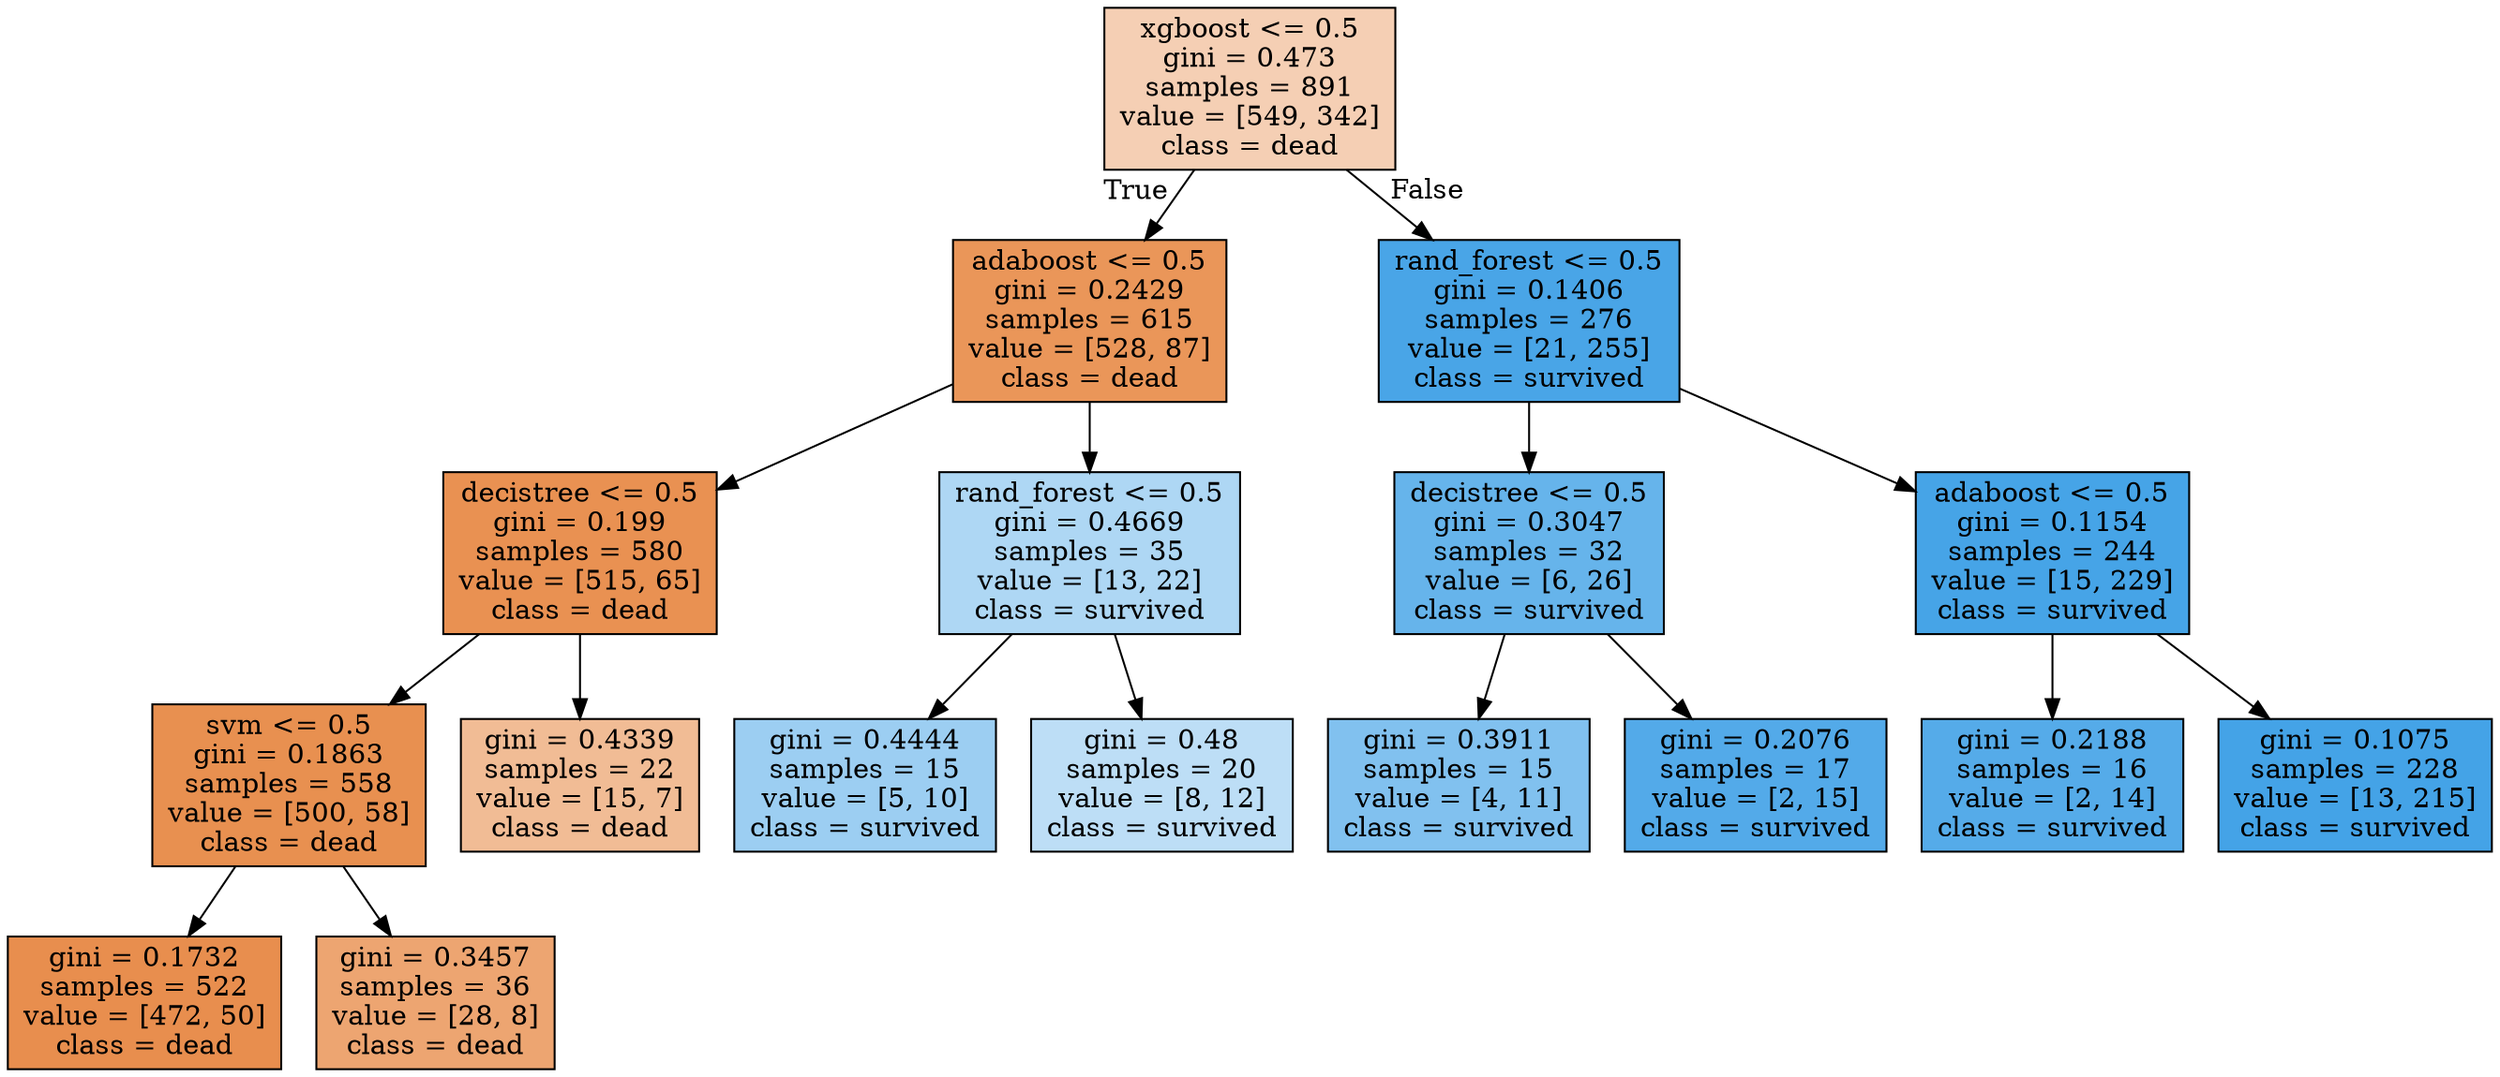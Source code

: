 digraph Tree {
node [shape=box, style="filled", color="black"] ;
0 [label="xgboost <= 0.5\ngini = 0.473\nsamples = 891\nvalue = [549, 342]\nclass = dead", fillcolor="#e5813960"] ;
1 [label="adaboost <= 0.5\ngini = 0.2429\nsamples = 615\nvalue = [528, 87]\nclass = dead", fillcolor="#e58139d5"] ;
0 -> 1 [labeldistance=2.5, labelangle=45, headlabel="True"] ;
2 [label="decistree <= 0.5\ngini = 0.199\nsamples = 580\nvalue = [515, 65]\nclass = dead", fillcolor="#e58139df"] ;
1 -> 2 ;
3 [label="svm <= 0.5\ngini = 0.1863\nsamples = 558\nvalue = [500, 58]\nclass = dead", fillcolor="#e58139e1"] ;
2 -> 3 ;
4 [label="gini = 0.1732\nsamples = 522\nvalue = [472, 50]\nclass = dead", fillcolor="#e58139e4"] ;
3 -> 4 ;
5 [label="gini = 0.3457\nsamples = 36\nvalue = [28, 8]\nclass = dead", fillcolor="#e58139b6"] ;
3 -> 5 ;
6 [label="gini = 0.4339\nsamples = 22\nvalue = [15, 7]\nclass = dead", fillcolor="#e5813988"] ;
2 -> 6 ;
7 [label="rand_forest <= 0.5\ngini = 0.4669\nsamples = 35\nvalue = [13, 22]\nclass = survived", fillcolor="#399de568"] ;
1 -> 7 ;
8 [label="gini = 0.4444\nsamples = 15\nvalue = [5, 10]\nclass = survived", fillcolor="#399de57f"] ;
7 -> 8 ;
9 [label="gini = 0.48\nsamples = 20\nvalue = [8, 12]\nclass = survived", fillcolor="#399de555"] ;
7 -> 9 ;
10 [label="rand_forest <= 0.5\ngini = 0.1406\nsamples = 276\nvalue = [21, 255]\nclass = survived", fillcolor="#399de5ea"] ;
0 -> 10 [labeldistance=2.5, labelangle=-45, headlabel="False"] ;
11 [label="decistree <= 0.5\ngini = 0.3047\nsamples = 32\nvalue = [6, 26]\nclass = survived", fillcolor="#399de5c4"] ;
10 -> 11 ;
12 [label="gini = 0.3911\nsamples = 15\nvalue = [4, 11]\nclass = survived", fillcolor="#399de5a2"] ;
11 -> 12 ;
13 [label="gini = 0.2076\nsamples = 17\nvalue = [2, 15]\nclass = survived", fillcolor="#399de5dd"] ;
11 -> 13 ;
14 [label="adaboost <= 0.5\ngini = 0.1154\nsamples = 244\nvalue = [15, 229]\nclass = survived", fillcolor="#399de5ee"] ;
10 -> 14 ;
15 [label="gini = 0.2188\nsamples = 16\nvalue = [2, 14]\nclass = survived", fillcolor="#399de5db"] ;
14 -> 15 ;
16 [label="gini = 0.1075\nsamples = 228\nvalue = [13, 215]\nclass = survived", fillcolor="#399de5f0"] ;
14 -> 16 ;
}